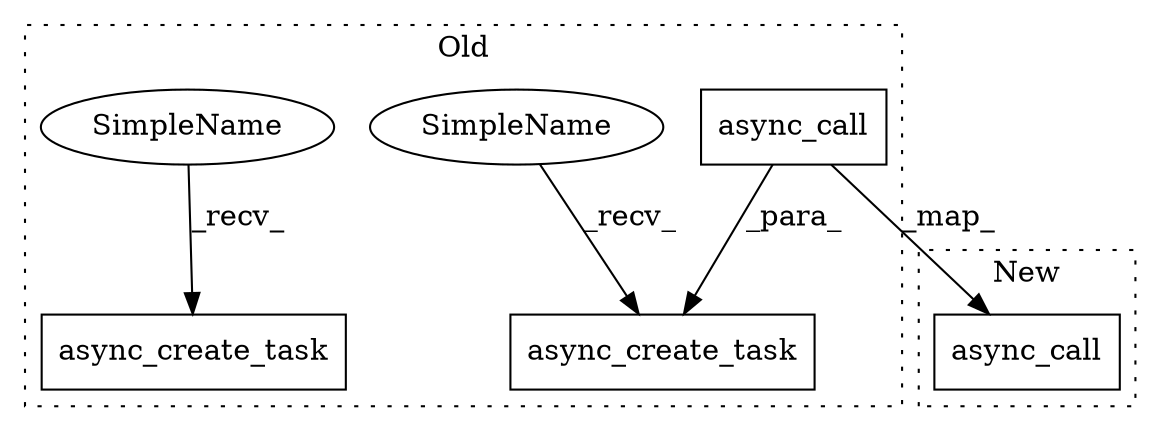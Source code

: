 digraph G {
subgraph cluster0 {
1 [label="async_call" a="32" s="5274,5308" l="11,1" shape="box"];
3 [label="async_create_task" a="32" s="5242,5309" l="18,1" shape="box"];
4 [label="async_create_task" a="32" s="5679,5746" l="18,1" shape="box"];
5 [label="SimpleName" a="42" s="5237" l="4" shape="ellipse"];
6 [label="SimpleName" a="42" s="5674" l="4" shape="ellipse"];
label = "Old";
style="dotted";
}
subgraph cluster1 {
2 [label="async_call" a="32" s="5131,5165" l="11,1" shape="box"];
label = "New";
style="dotted";
}
1 -> 2 [label="_map_"];
1 -> 3 [label="_para_"];
5 -> 3 [label="_recv_"];
6 -> 4 [label="_recv_"];
}